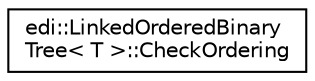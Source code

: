 digraph "Representación gráfica de la clase"
{
  edge [fontname="Helvetica",fontsize="10",labelfontname="Helvetica",labelfontsize="10"];
  node [fontname="Helvetica",fontsize="10",shape=record];
  rankdir="LR";
  Node1 [label="edi::LinkedOrderedBinary\lTree\< T \>::CheckOrdering",height=0.2,width=0.4,color="black", fillcolor="white", style="filled",URL="$classedi_1_1LinkedOrderedBinaryTree_1_1CheckOrdering.html"];
}
